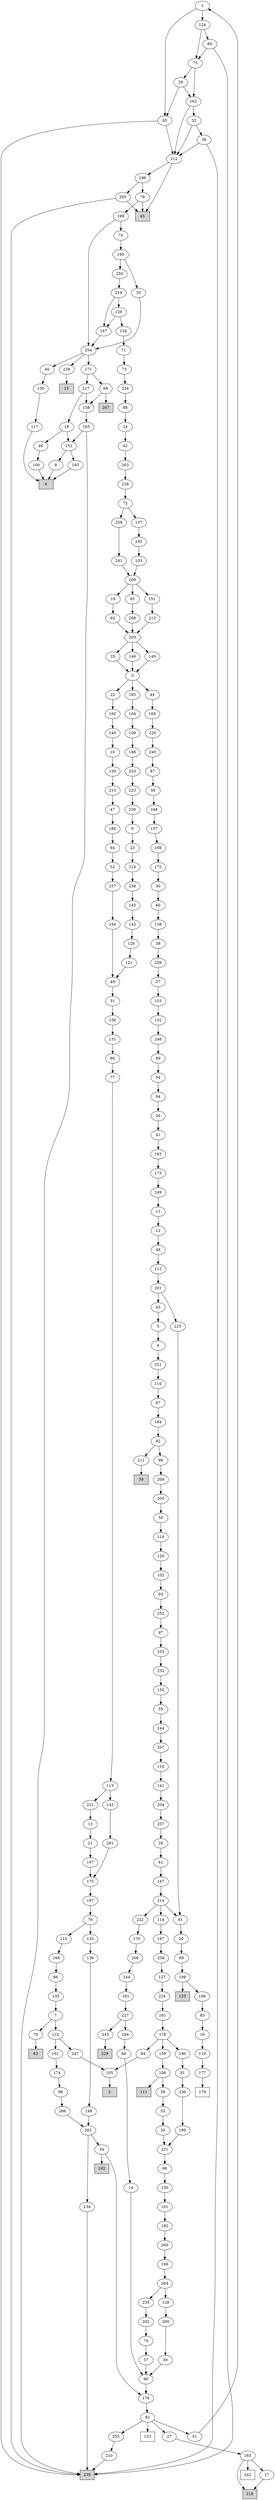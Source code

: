 // 
// les rectangles représentent des fins de partie
// les rectangles colorés sont des mauvaises fins
// les hexagones des choix qui dépendent du contenu de l'inventaire
digraph epopee {
1 -> 65,124;
2 [shape=box] [style=filled];
3 ->22,44,185;
6 [shape=box] [style=filled];
7 -> 79,122;
8 -> 6;
15 [shape=box] [style=filled];
18 -> 46,152;
17-> 218;
19 -> 62 -> 203;
22 -> 160 -> 140 -> 10 -> 139 -> 215 -> 47 -> 180 -> 64 -> 52 -> 237 -> 194 -> 49 -> 31 -> 156 -> 131 -> 80 -> 77 -> 113;
25 -> 3;
27 -> 183;
29 -> 65,162;
32 -> 36,212;
33 -> 254;
34 -> 176,192;
36 -> 212,239;
40 -> 130 -> 117 -> 6;
43 -> 5 -> 4 -> 251 -> 110 -> 67 -> 164 -> 92;
44 -> 169 -> 220 -> 240 ->  87 -> 56 -> 248 -> 157 -> 168 -> 172 -> 30 -> 60 -> 138 -> 38 -> 259 -> 37 -> 153 -> 132 -> 246 -> 69 -> 54 -> 94 -> 26 -> 41 -> 163 -> 173 -> 249 -> 11 -> 12 -> 48 -> 112 -> 201;
45 [shape=box] [style=filled];
46 -> 100 -> 6;
51 -> 1;
58 -> 53 -> 35 -> 231;
59 [shape=box] [style=filled];
63 [shape=box] [style=filled];
65 -> 212,239;
68 [shape=hexagon];
68 -> 158,267;
70 -> 195;
72 -> 137,258;
75 -> 29,162;
76 -> 115,133;
78 -> 45,199;
79 -> 63;
82 -> 27,51,123,255;
84 -> 105; 
85 -> 75,239;
92 -> 98,211;
95 -> 268 -> 203;
98  -> 208 -> 205 -> 50 -> 118 -> 120 -> 102 -> 93 -> 252 -> 97 -> 253 -> 232 -> 155 -> 55 -> 244 -> 207 -> 116 -> 141 -> 204 -> 257 -> 28 -> 61 -> 147 -> 214;
106 -> 58,111;
108 -> 83 -> 16 -> 119 -> 177 -> 179;
111 [shape=box] [style=filled];
113 -> 142,221;
114 -> 187 -> 256 -> 127 -> 224 -> 191 -> 178;
115 -> 166 -> 86 -> 135 -> 7;
122 -> 161,247;
123 [shape=box];
124 -> 75,85;
125 [shape=box] [style=filled];
128 -> 200 -> 39 -> 90;
129  -> 167,154;
133 -> 136 -> 148 -> 262;
134 -> 239;
137 -> 245 -> 103 -> 209;
142 -> 261 -> 175 -> 197 -> 76;
146 -> 3;
149 -> 3;
151 -> 213 -> 203;
152 -> 8, 193;
154 -> 71 -> 73 -> 234 -> 88 -> 24 -> 42 -> 263 -> 228 -> 72;
158 -> 165;
159 -> 106;
161 -> 174 -> 96 -> 266 -> 262;
162 -> 32,212;
165 -> 152,239;
167 -> 254;
171 -> 68,217;
178  [shape=hexagon];
178 -> 84,159,190;
179 [shape=box];
183 -> 17,218,242;
184 -> 66 -> 14 -> 90 -> 176 -> 82;
185 -> 104 -> 109 -> 188 -> 233 -> 223 -> 230 -> 9 -> 23 -> 216 -> 238 -> 145 -> 143 -> 126  -> 121 -> 49;
190 -> 91 -> 236 -> 189 -> 231-> 99 -> 150 -> 101 -> 182 -> 260 -> 186 -> 264;
192 [shape=box] [style=filled];
193 -> 6;
195 [shape=hexagon];
195 -> 33, 250;
196 -> 78,265;
198 -> 108,125;
199 -> 70,254;
201 -> 43,225;
203 [shape=hexagon];
203 -> 25,146,149;
209 -> 19,151,95;
211 -> 59;
212 -> 45,196;
214 -> 81,114,222;
217 -> 18,158;
218 [shape=box] [style=filled];
219 -> 129,167;
221 -> 13 -> 21 -> 107 -> 175;
222 -> 170 -> 206 -> 144 -> 181 -> 227;
225 -> 81 -> 20 -> 89 -> 198;
226 ->15;
227 -> 184,243;
229 [shape=box] [style=filled];
235 -> 202 -> 74 -> 57 -> 90;
239 [shape=box] [style=filled];
242 [shape=box];
243 -> 229;
247 -> 105 -> 2;
250 -> 219;
254 -> 40,171,226;
255 -> 210 -> 239;
258 -> 241 -> 209;
262 -> 34,134;
264 -> 128,235;
265 -> 45,239;
267 [shape=box] [style=filled];
}